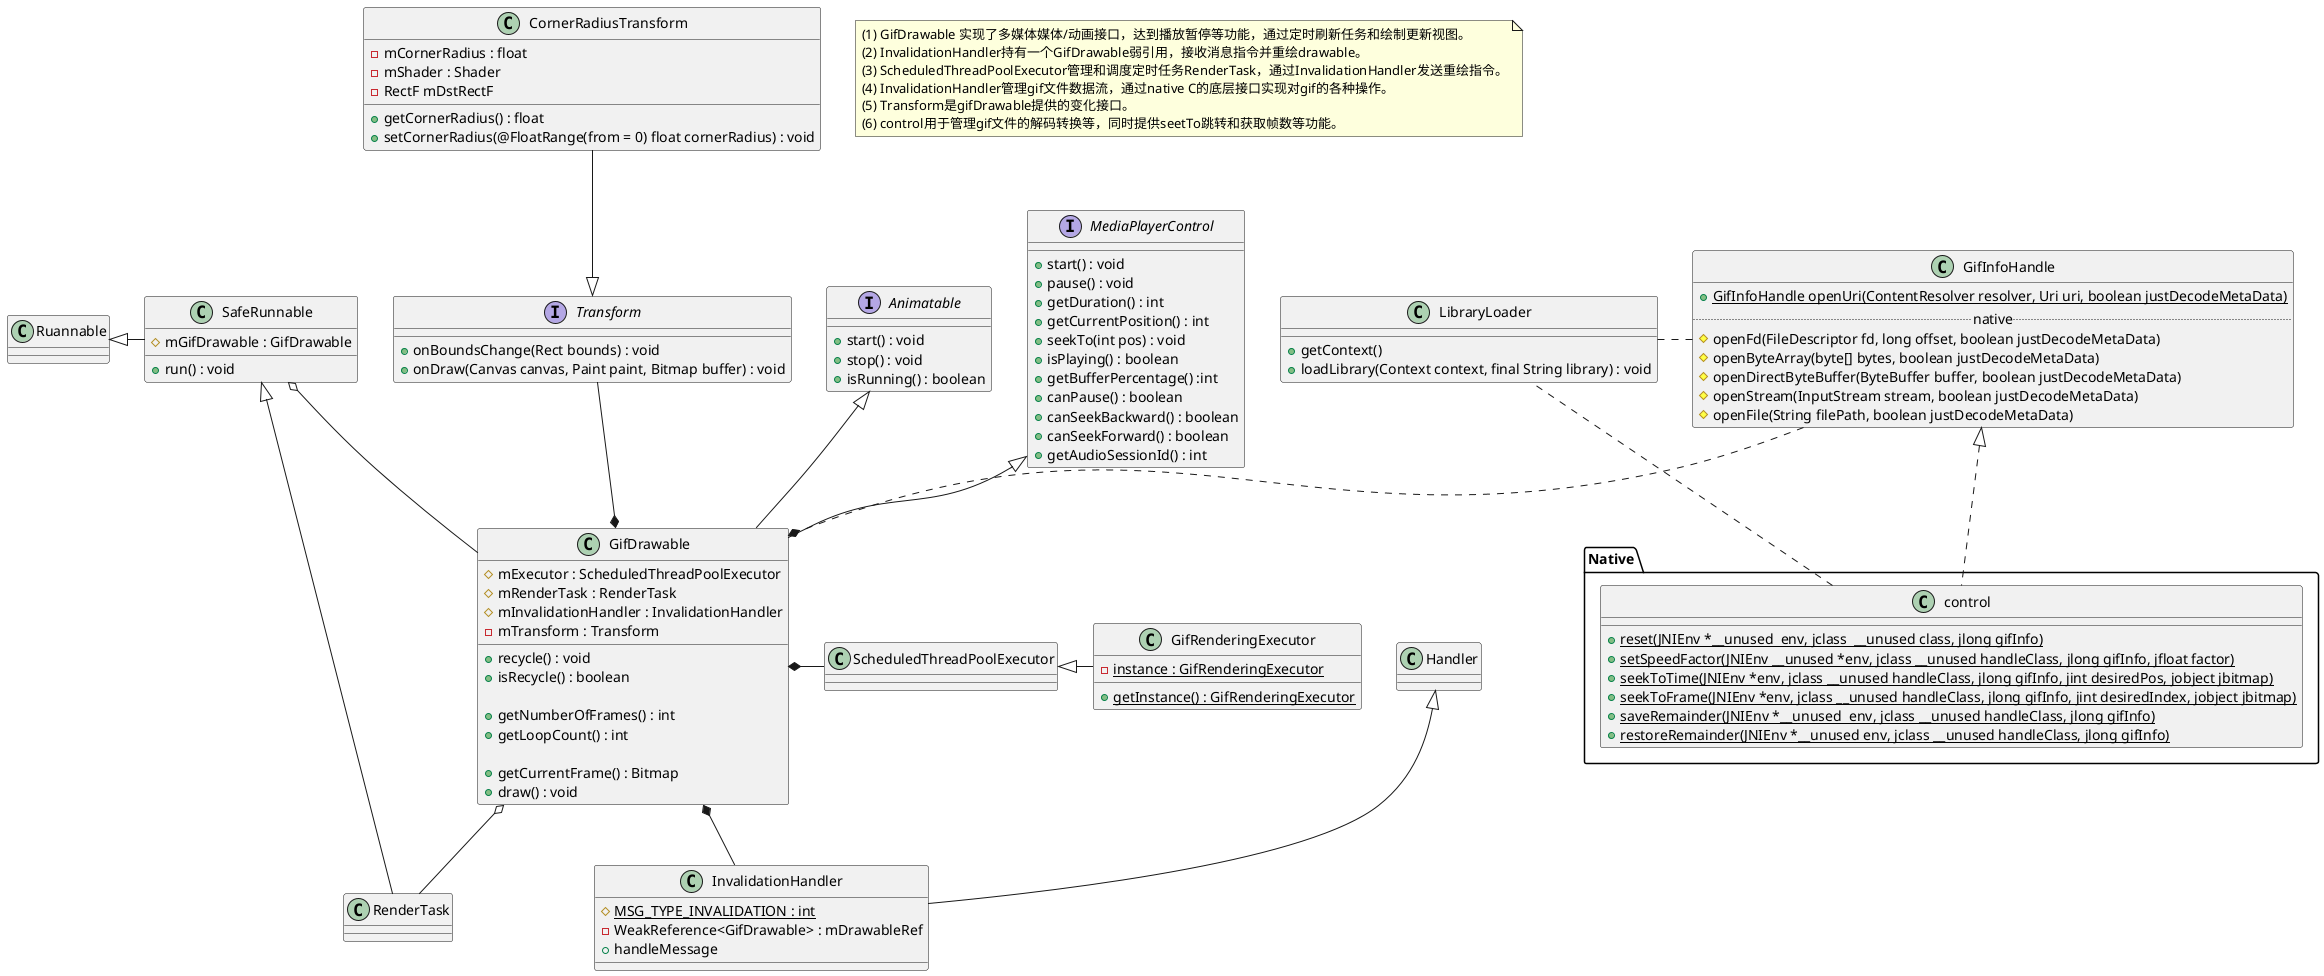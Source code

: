 @startuml

note as Comment
  (1) GifDrawable 实现了多媒体媒体/动画接口，达到播放暂停等功能，通过定时刷新任务和绘制更新视图。
  (2) InvalidationHandler持有一个GifDrawable弱引用，接收消息指令并重绘drawable。
  (3) ScheduledThreadPoolExecutor管理和调度定时任务RenderTask，通过InvalidationHandler发送重绘指令。
  (4) InvalidationHandler管理gif文件数据流，通过native C的底层接口实现对gif的各种操作。
  (5) Transform是gifDrawable提供的变化接口。
  (6) control用于管理gif文件的解码转换等，同时提供seetTo跳转和获取帧数等功能。
end note

interface Animatable{
    +start() : void
    +stop() : void
    +isRunning() : boolean
}

interface MediaPlayerControl {
    +start() : void
    +pause() : void
    +getDuration() : int
    +getCurrentPosition() : int
    +seekTo(int pos) : void
    +isPlaying() : boolean
    +getBufferPercentage() :int
    +canPause() : boolean
    +canSeekBackward() : boolean
    +canSeekForward() : boolean
    +getAudioSessionId() : int
}

MediaPlayerControl <|-- GifDrawable
Animatable <|-- GifDrawable

interface Transform{
    +onBoundsChange(Rect bounds) : void
	+onDraw(Canvas canvas, Paint paint, Bitmap buffer) : void
}
Transform --* GifDrawable


CornerRadiusTransform --|> Transform
class CornerRadiusTransform{
  - mCornerRadius : float
  - mShader : Shader
  - RectF mDstRectF

  + getCornerRadius() : float
  + setCornerRadius(@FloatRange(from = 0) float cornerRadius) : void
}

ScheduledThreadPoolExecutor <|- GifRenderingExecutor
class GifRenderingExecutor{
    -{static} instance : GifRenderingExecutor
    +{static} getInstance() : GifRenderingExecutor
}
GifDrawable *- ScheduledThreadPoolExecutor

Ruannable <|- SafeRunnable
class SafeRunnable{
   # mGifDrawable : GifDrawable
   + run() : void
}
SafeRunnable o-- GifDrawable

SafeRunnable <|- RenderTask
class RenderTask{
}
GifDrawable o-- RenderTask

Handler <|-- InvalidationHandler
class InvalidationHandler{
  # {static}MSG_TYPE_INVALIDATION : int
  - WeakReference<GifDrawable> : mDrawableRef
  + handleMessage
}
GifDrawable *-- InvalidationHandler

class GifDrawable{
  # mExecutor : ScheduledThreadPoolExecutor
  # mRenderTask : RenderTask
  # mInvalidationHandler : InvalidationHandler
  - mTransform : Transform

  + recycle() : void
  + isRecycle() : boolean

  +getNumberOfFrames() : int
  +getLoopCount() : int

  +getCurrentFrame() : Bitmap
  +draw() : void
}

class GifInfoHandle{
    + {static}GifInfoHandle openUri(ContentResolver resolver, Uri uri, boolean justDecodeMetaData)
    ..native..
    #openFd(FileDescriptor fd, long offset, boolean justDecodeMetaData)
    #openByteArray(byte[] bytes, boolean justDecodeMetaData)
    #openDirectByteBuffer(ByteBuffer buffer, boolean justDecodeMetaData)
    #openStream(InputStream stream, boolean justDecodeMetaData)
    #openFile(String filePath, boolean justDecodeMetaData)
}
GifInfoHandle ..* GifDrawable

class Native.control{
    + {static}reset(JNIEnv *__unused  env, jclass  __unused class, jlong gifInfo)
    + {static}setSpeedFactor(JNIEnv __unused *env, jclass __unused handleClass, jlong gifInfo, jfloat factor)
    + {static}seekToTime(JNIEnv *env, jclass __unused handleClass, jlong gifInfo, jint desiredPos, jobject jbitmap)
    + {static}seekToFrame(JNIEnv *env, jclass __unused handleClass, jlong gifInfo, jint desiredIndex, jobject jbitmap)
    + {static}saveRemainder(JNIEnv *__unused  env, jclass __unused handleClass, jlong gifInfo)
    + {static}restoreRemainder(JNIEnv *__unused env, jclass __unused handleClass, jlong gifInfo)
}
GifInfoHandle <|.. Native.control

class LibraryLoader{
    + getContext()
    + loadLibrary(Context context, final String library) : void
}
Native.control . LibraryLoader
LibraryLoader . GifInfoHandle

@enduml